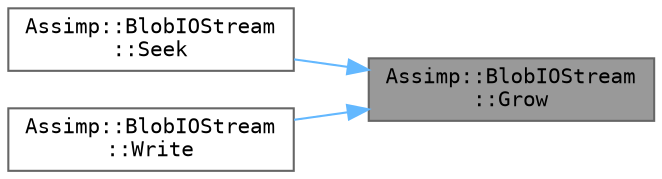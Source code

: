 digraph "Assimp::BlobIOStream::Grow"
{
 // LATEX_PDF_SIZE
  bgcolor="transparent";
  edge [fontname=Terminal,fontsize=10,labelfontname=Helvetica,labelfontsize=10];
  node [fontname=Terminal,fontsize=10,shape=box,height=0.2,width=0.4];
  rankdir="RL";
  Node1 [label="Assimp::BlobIOStream\l::Grow",height=0.2,width=0.4,color="gray40", fillcolor="grey60", style="filled", fontcolor="black",tooltip=" "];
  Node1 -> Node2 [dir="back",color="steelblue1",style="solid"];
  Node2 [label="Assimp::BlobIOStream\l::Seek",height=0.2,width=0.4,color="grey40", fillcolor="white", style="filled",URL="$class_assimp_1_1_blob_i_o_stream.html#ac9438feded7e3d11fe884a5c8bf58e01",tooltip="Set the read/write cursor of the file."];
  Node1 -> Node3 [dir="back",color="steelblue1",style="solid"];
  Node3 [label="Assimp::BlobIOStream\l::Write",height=0.2,width=0.4,color="grey40", fillcolor="white", style="filled",URL="$class_assimp_1_1_blob_i_o_stream.html#a4ee82399ab9d8ea7d099311ca8daae31",tooltip="Write to the file."];
}
